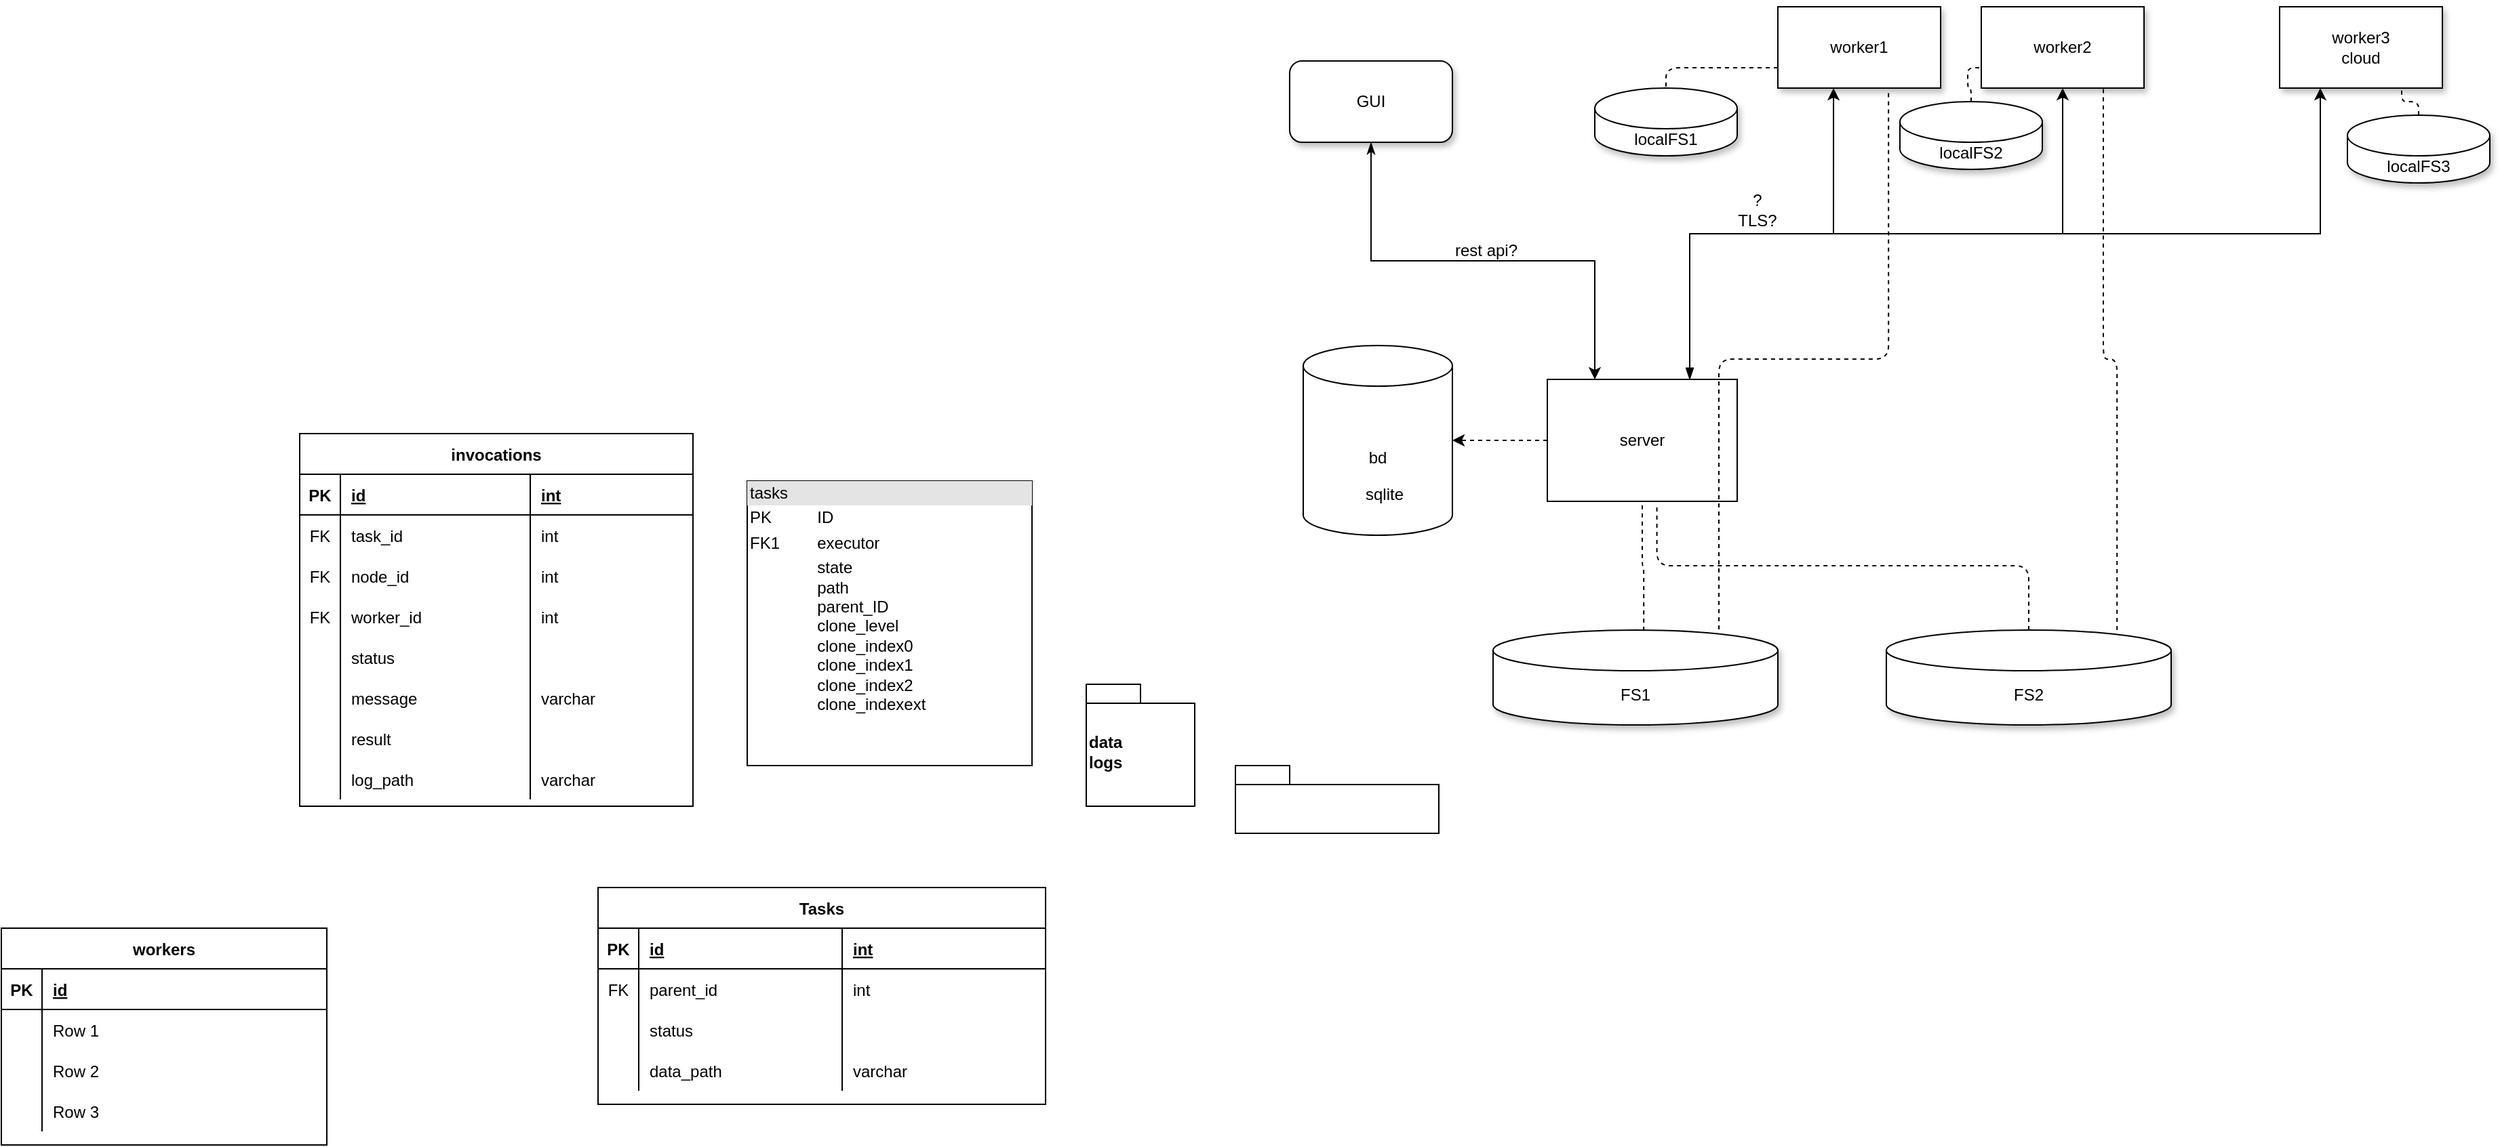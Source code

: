 <mxfile version="14.1.8" type="device"><diagram id="MA8b_fjnLHCPJxbxikZT" name="Page-1"><mxGraphModel dx="1952" dy="827" grid="1" gridSize="10" guides="1" tooltips="1" connect="1" arrows="1" fold="1" page="1" pageScale="1" pageWidth="850" pageHeight="1100" math="0" shadow="0"><root><mxCell id="0"/><mxCell id="1" parent="0"/><mxCell id="98BDx7o2VlI0WPh3jPvz-5" style="edgeStyle=orthogonalEdgeStyle;rounded=0;orthogonalLoop=1;jettySize=auto;html=1;entryX=1;entryY=0.5;entryDx=0;entryDy=0;entryPerimeter=0;dashed=1;" parent="1" source="98BDx7o2VlI0WPh3jPvz-3" target="98BDx7o2VlI0WPh3jPvz-4" edge="1"><mxGeometry relative="1" as="geometry"/></mxCell><mxCell id="98BDx7o2VlI0WPh3jPvz-10" style="edgeStyle=orthogonalEdgeStyle;rounded=0;orthogonalLoop=1;jettySize=auto;html=1;exitX=0.75;exitY=0;exitDx=0;exitDy=0;entryX=0.342;entryY=1;entryDx=0;entryDy=0;entryPerimeter=0;startArrow=blockThin;startFill=1;" parent="1" source="98BDx7o2VlI0WPh3jPvz-3" target="98BDx7o2VlI0WPh3jPvz-8" edge="1"><mxGeometry relative="1" as="geometry"/></mxCell><mxCell id="98BDx7o2VlI0WPh3jPvz-3" value="server" style="rounded=0;whiteSpace=wrap;html=1;" parent="1" vertex="1"><mxGeometry x="370" y="355" width="140" height="90" as="geometry"/></mxCell><mxCell id="98BDx7o2VlI0WPh3jPvz-4" value="bd" style="shape=cylinder3;whiteSpace=wrap;html=1;boundedLbl=1;backgroundOutline=1;size=15;" parent="1" vertex="1"><mxGeometry x="190" y="330" width="110" height="140" as="geometry"/></mxCell><mxCell id="98BDx7o2VlI0WPh3jPvz-7" style="edgeStyle=orthogonalEdgeStyle;rounded=0;orthogonalLoop=1;jettySize=auto;html=1;entryX=0.25;entryY=0;entryDx=0;entryDy=0;exitX=0.5;exitY=1;exitDx=0;exitDy=0;startArrow=classicThin;startFill=1;jumpStyle=none;" parent="1" source="98BDx7o2VlI0WPh3jPvz-6" target="98BDx7o2VlI0WPh3jPvz-3" edge="1"><mxGeometry relative="1" as="geometry"/></mxCell><mxCell id="98BDx7o2VlI0WPh3jPvz-6" value="GUI" style="rounded=1;whiteSpace=wrap;html=1;sketch=0;glass=0;shadow=1;" parent="1" vertex="1"><mxGeometry x="180" y="120" width="120" height="60" as="geometry"/></mxCell><mxCell id="98BDx7o2VlI0WPh3jPvz-8" value="worker1" style="rounded=0;whiteSpace=wrap;html=1;shadow=1;" parent="1" vertex="1"><mxGeometry x="540" y="80" width="120" height="60" as="geometry"/></mxCell><mxCell id="98BDx7o2VlI0WPh3jPvz-11" value="sqlite" style="text;html=1;strokeColor=none;fillColor=none;align=center;verticalAlign=middle;whiteSpace=wrap;rounded=0;shadow=1;glass=0;sketch=0;" parent="1" vertex="1"><mxGeometry x="230" y="430" width="40" height="20" as="geometry"/></mxCell><mxCell id="98BDx7o2VlI0WPh3jPvz-12" value="rest api?" style="text;html=1;strokeColor=none;fillColor=none;align=center;verticalAlign=middle;whiteSpace=wrap;rounded=0;shadow=1;glass=0;sketch=0;" parent="1" vertex="1"><mxGeometry x="290" y="250" width="70" height="20" as="geometry"/></mxCell><mxCell id="98BDx7o2VlI0WPh3jPvz-13" value="?&lt;br&gt;TLS?" style="text;html=1;strokeColor=none;fillColor=none;align=center;verticalAlign=middle;whiteSpace=wrap;rounded=0;shadow=1;glass=0;sketch=0;" parent="1" vertex="1"><mxGeometry x="470" y="200" width="110" height="60" as="geometry"/></mxCell><mxCell id="98BDx7o2VlI0WPh3jPvz-14" value="FS1" style="shape=cylinder3;whiteSpace=wrap;html=1;boundedLbl=1;backgroundOutline=1;size=15;shadow=1;glass=0;sketch=0;" parent="1" vertex="1"><mxGeometry x="330" y="540" width="210" height="70" as="geometry"/></mxCell><mxCell id="98BDx7o2VlI0WPh3jPvz-15" value="&lt;div&gt;FS2&lt;/div&gt;" style="shape=cylinder3;whiteSpace=wrap;html=1;boundedLbl=1;backgroundOutline=1;size=15;shadow=1;glass=0;sketch=0;" parent="1" vertex="1"><mxGeometry x="620" y="540" width="210" height="70" as="geometry"/></mxCell><mxCell id="98BDx7o2VlI0WPh3jPvz-16" value="" style="endArrow=none;dashed=1;html=1;edgeStyle=orthogonalEdgeStyle;exitX=0.529;exitY=0.008;exitDx=0;exitDy=0;exitPerimeter=0;entryX=0.5;entryY=1;entryDx=0;entryDy=0;" parent="1" source="98BDx7o2VlI0WPh3jPvz-14" target="98BDx7o2VlI0WPh3jPvz-3" edge="1"><mxGeometry width="50" height="50" relative="1" as="geometry"><mxPoint x="430" y="490" as="sourcePoint"/><mxPoint x="480" y="440" as="targetPoint"/></mxGeometry></mxCell><mxCell id="98BDx7o2VlI0WPh3jPvz-17" value="" style="endArrow=none;dashed=1;html=1;edgeStyle=orthogonalEdgeStyle;exitX=0.5;exitY=0;exitDx=0;exitDy=0;exitPerimeter=0;entryX=0.577;entryY=1.027;entryDx=0;entryDy=0;entryPerimeter=0;" parent="1" source="98BDx7o2VlI0WPh3jPvz-15" target="98BDx7o2VlI0WPh3jPvz-3" edge="1"><mxGeometry width="50" height="50" relative="1" as="geometry"><mxPoint x="411.09" y="550.56" as="sourcePoint"/><mxPoint x="450" y="455" as="targetPoint"/></mxGeometry></mxCell><mxCell id="98BDx7o2VlI0WPh3jPvz-18" value="worker2" style="rounded=0;whiteSpace=wrap;html=1;shadow=1;" parent="1" vertex="1"><mxGeometry x="690" y="80" width="120" height="60" as="geometry"/></mxCell><mxCell id="98BDx7o2VlI0WPh3jPvz-22" style="edgeStyle=orthogonalEdgeStyle;rounded=0;orthogonalLoop=1;jettySize=auto;html=1;exitX=0.75;exitY=0;exitDx=0;exitDy=0;entryX=0.5;entryY=1;entryDx=0;entryDy=0;startArrow=blockThin;startFill=1;" parent="1" source="98BDx7o2VlI0WPh3jPvz-3" target="98BDx7o2VlI0WPh3jPvz-18" edge="1"><mxGeometry relative="1" as="geometry"><mxPoint x="485" y="365" as="sourcePoint"/><mxPoint x="591.04" y="150" as="targetPoint"/></mxGeometry></mxCell><mxCell id="98BDx7o2VlI0WPh3jPvz-23" value="" style="endArrow=none;dashed=1;html=1;edgeStyle=orthogonalEdgeStyle;exitX=0.793;exitY=-0.008;exitDx=0;exitDy=0;exitPerimeter=0;entryX=0.68;entryY=1.057;entryDx=0;entryDy=0;entryPerimeter=0;orthogonalLoop=0;noJump=0;comic=0;backgroundOutline=0;fixDash=0;snapToPoint=0;" parent="1" source="98BDx7o2VlI0WPh3jPvz-14" target="98BDx7o2VlI0WPh3jPvz-8" edge="1"><mxGeometry width="50" height="50" relative="1" as="geometry"><mxPoint x="411.09" y="550.56" as="sourcePoint"/><mxPoint x="450" y="455" as="targetPoint"/></mxGeometry></mxCell><mxCell id="98BDx7o2VlI0WPh3jPvz-24" value="" style="endArrow=none;dashed=1;html=1;edgeStyle=orthogonalEdgeStyle;exitX=0.81;exitY=0;exitDx=0;exitDy=0;exitPerimeter=0;entryX=0.75;entryY=1;entryDx=0;entryDy=0;orthogonalLoop=0;noJump=0;comic=0;backgroundOutline=0;fixDash=0;snapToPoint=0;" parent="1" source="98BDx7o2VlI0WPh3jPvz-15" target="98BDx7o2VlI0WPh3jPvz-18" edge="1"><mxGeometry width="50" height="50" relative="1" as="geometry"><mxPoint x="506.53" y="549.44" as="sourcePoint"/><mxPoint x="631.6" y="153.42" as="targetPoint"/></mxGeometry></mxCell><mxCell id="98BDx7o2VlI0WPh3jPvz-25" value="worker3&lt;br&gt;&lt;div&gt;cloud&lt;/div&gt;" style="rounded=0;whiteSpace=wrap;html=1;shadow=1;" parent="1" vertex="1"><mxGeometry x="910" y="80" width="120" height="60" as="geometry"/></mxCell><mxCell id="98BDx7o2VlI0WPh3jPvz-26" value="localFS3" style="shape=cylinder3;whiteSpace=wrap;html=1;boundedLbl=1;backgroundOutline=1;size=15;shadow=1;glass=0;sketch=0;" parent="1" vertex="1"><mxGeometry x="960" y="160" width="105" height="50" as="geometry"/></mxCell><mxCell id="98BDx7o2VlI0WPh3jPvz-27" value="" style="endArrow=none;dashed=1;html=1;edgeStyle=orthogonalEdgeStyle;exitX=0.5;exitY=0;exitDx=0;exitDy=0;exitPerimeter=0;orthogonalLoop=0;noJump=0;comic=0;backgroundOutline=0;fixDash=0;snapToPoint=0;entryX=0.75;entryY=1;entryDx=0;entryDy=0;" parent="1" source="98BDx7o2VlI0WPh3jPvz-26" target="98BDx7o2VlI0WPh3jPvz-25" edge="1"><mxGeometry width="50" height="50" relative="1" as="geometry"><mxPoint x="800.1" y="550" as="sourcePoint"/><mxPoint x="940" y="140" as="targetPoint"/></mxGeometry></mxCell><mxCell id="98BDx7o2VlI0WPh3jPvz-28" value="localFS1" style="shape=cylinder3;whiteSpace=wrap;html=1;boundedLbl=1;backgroundOutline=1;size=15;shadow=1;glass=0;sketch=0;" parent="1" vertex="1"><mxGeometry x="405" y="140" width="105" height="50" as="geometry"/></mxCell><mxCell id="98BDx7o2VlI0WPh3jPvz-29" value="localFS2" style="shape=cylinder3;whiteSpace=wrap;html=1;boundedLbl=1;backgroundOutline=1;size=15;shadow=1;glass=0;sketch=0;" parent="1" vertex="1"><mxGeometry x="630" y="150" width="105" height="50" as="geometry"/></mxCell><mxCell id="98BDx7o2VlI0WPh3jPvz-30" value="" style="endArrow=none;dashed=1;html=1;edgeStyle=orthogonalEdgeStyle;exitX=0.5;exitY=0;exitDx=0;exitDy=0;exitPerimeter=0;orthogonalLoop=0;noJump=0;comic=0;backgroundOutline=0;fixDash=0;snapToPoint=0;entryX=0;entryY=0.75;entryDx=0;entryDy=0;" parent="1" source="98BDx7o2VlI0WPh3jPvz-29" target="98BDx7o2VlI0WPh3jPvz-18" edge="1"><mxGeometry width="50" height="50" relative="1" as="geometry"><mxPoint x="452.5" y="90" as="sourcePoint"/><mxPoint x="670" y="120" as="targetPoint"/></mxGeometry></mxCell><mxCell id="98BDx7o2VlI0WPh3jPvz-31" value="" style="endArrow=none;dashed=1;html=1;edgeStyle=orthogonalEdgeStyle;exitX=0;exitY=0.75;exitDx=0;exitDy=0;orthogonalLoop=0;noJump=0;comic=0;backgroundOutline=0;fixDash=0;snapToPoint=0;entryX=0.5;entryY=0;entryDx=0;entryDy=0;entryPerimeter=0;" parent="1" source="98BDx7o2VlI0WPh3jPvz-8" target="98BDx7o2VlI0WPh3jPvz-28" edge="1"><mxGeometry width="50" height="50" relative="1" as="geometry"><mxPoint x="462.5" y="100" as="sourcePoint"/><mxPoint x="390" y="80" as="targetPoint"/></mxGeometry></mxCell><mxCell id="98BDx7o2VlI0WPh3jPvz-32" style="edgeStyle=orthogonalEdgeStyle;rounded=0;orthogonalLoop=1;jettySize=auto;html=1;exitX=0.75;exitY=0;exitDx=0;exitDy=0;entryX=0.25;entryY=1;entryDx=0;entryDy=0;startArrow=blockThin;startFill=1;" parent="1" source="98BDx7o2VlI0WPh3jPvz-3" target="98BDx7o2VlI0WPh3jPvz-25" edge="1"><mxGeometry relative="1" as="geometry"><mxPoint x="485" y="365" as="sourcePoint"/><mxPoint x="760" y="150" as="targetPoint"/></mxGeometry></mxCell><mxCell id="RoWoOHSb0e2trhqzjPBO-2" value="&lt;div style=&quot;box-sizing: border-box ; width: 100% ; background: #e4e4e4 ; padding: 2px&quot;&gt;tasks&lt;/div&gt;&lt;table style=&quot;width: 100% ; font-size: 1em&quot; cellpadding=&quot;2&quot; cellspacing=&quot;0&quot;&gt;&lt;tbody&gt;&lt;tr&gt;&lt;td&gt;PK&lt;/td&gt;&lt;td&gt;ID&lt;/td&gt;&lt;/tr&gt;&lt;tr&gt;&lt;td&gt;FK1&lt;/td&gt;&lt;td&gt;executor&lt;/td&gt;&lt;/tr&gt;&lt;tr&gt;&lt;td&gt;&lt;br&gt;&lt;/td&gt;&lt;td&gt;state&lt;br&gt;path&lt;br&gt;parent_ID&lt;br&gt;clone_level&lt;br&gt;clone_index0&lt;br&gt;clone_index1&lt;br&gt;clone_index2&lt;br&gt;clone_indexext&lt;br&gt;&lt;br&gt;&lt;/td&gt;&lt;/tr&gt;&lt;/tbody&gt;&lt;/table&gt;" style="verticalAlign=top;align=left;overflow=fill;html=1;" parent="1" vertex="1"><mxGeometry x="-220" y="430" width="210" height="210" as="geometry"/></mxCell><mxCell id="RoWoOHSb0e2trhqzjPBO-3" value="data&lt;br&gt;logs" style="shape=folder;fontStyle=1;spacingTop=10;tabWidth=40;tabHeight=14;tabPosition=left;html=1;align=left;" parent="1" vertex="1"><mxGeometry x="30" y="580" width="80" height="90" as="geometry"/></mxCell><mxCell id="RoWoOHSb0e2trhqzjPBO-4" value="" style="shape=folder;fontStyle=1;spacingTop=10;tabWidth=40;tabHeight=14;tabPosition=left;html=1;align=left;" parent="1" vertex="1"><mxGeometry x="140" y="640" width="150" height="50" as="geometry"/></mxCell><mxCell id="L55XhpwLqcJ2oFHjJ6_4-14" value="invocations" style="shape=table;startSize=30;container=1;collapsible=1;childLayout=tableLayout;fixedRows=1;rowLines=0;fontStyle=1;align=center;resizeLast=1;" parent="1" vertex="1"><mxGeometry x="-550" y="395" width="290" height="275" as="geometry"/></mxCell><mxCell id="L55XhpwLqcJ2oFHjJ6_4-15" value="" style="shape=partialRectangle;collapsible=0;dropTarget=0;pointerEvents=0;fillColor=none;top=0;left=0;bottom=1;right=0;points=[[0,0.5],[1,0.5]];portConstraint=eastwest;" parent="L55XhpwLqcJ2oFHjJ6_4-14" vertex="1"><mxGeometry y="30" width="290" height="30" as="geometry"/></mxCell><mxCell id="L55XhpwLqcJ2oFHjJ6_4-16" value="PK" style="shape=partialRectangle;connectable=0;fillColor=none;top=0;left=0;bottom=0;right=0;fontStyle=1;overflow=hidden;" parent="L55XhpwLqcJ2oFHjJ6_4-15" vertex="1"><mxGeometry width="30" height="30" as="geometry"/></mxCell><mxCell id="L55XhpwLqcJ2oFHjJ6_4-17" value="id" style="shape=partialRectangle;connectable=0;fillColor=none;top=0;left=0;bottom=0;right=0;align=left;spacingLeft=6;fontStyle=5;overflow=hidden;" parent="L55XhpwLqcJ2oFHjJ6_4-15" vertex="1"><mxGeometry x="30" width="140" height="30" as="geometry"/></mxCell><mxCell id="L55XhpwLqcJ2oFHjJ6_4-41" value="int" style="shape=partialRectangle;connectable=0;fillColor=none;top=0;left=0;bottom=0;right=0;align=left;spacingLeft=6;fontStyle=5;overflow=hidden;" parent="L55XhpwLqcJ2oFHjJ6_4-15" vertex="1"><mxGeometry x="170" width="120" height="30" as="geometry"/></mxCell><mxCell id="L55XhpwLqcJ2oFHjJ6_4-18" value="" style="shape=partialRectangle;collapsible=0;dropTarget=0;pointerEvents=0;fillColor=none;top=0;left=0;bottom=0;right=0;points=[[0,0.5],[1,0.5]];portConstraint=eastwest;" parent="L55XhpwLqcJ2oFHjJ6_4-14" vertex="1"><mxGeometry y="60" width="290" height="30" as="geometry"/></mxCell><mxCell id="L55XhpwLqcJ2oFHjJ6_4-19" value="FK" style="shape=partialRectangle;connectable=0;fillColor=none;top=0;left=0;bottom=0;right=0;editable=1;overflow=hidden;" parent="L55XhpwLqcJ2oFHjJ6_4-18" vertex="1"><mxGeometry width="30" height="30" as="geometry"/></mxCell><mxCell id="L55XhpwLqcJ2oFHjJ6_4-20" value="task_id" style="shape=partialRectangle;connectable=0;fillColor=none;top=0;left=0;bottom=0;right=0;align=left;spacingLeft=6;overflow=hidden;" parent="L55XhpwLqcJ2oFHjJ6_4-18" vertex="1"><mxGeometry x="30" width="140" height="30" as="geometry"/></mxCell><mxCell id="L55XhpwLqcJ2oFHjJ6_4-42" value="int" style="shape=partialRectangle;connectable=0;fillColor=none;top=0;left=0;bottom=0;right=0;align=left;spacingLeft=6;overflow=hidden;" parent="L55XhpwLqcJ2oFHjJ6_4-18" vertex="1"><mxGeometry x="170" width="120" height="30" as="geometry"/></mxCell><mxCell id="L55XhpwLqcJ2oFHjJ6_4-21" value="" style="shape=partialRectangle;collapsible=0;dropTarget=0;pointerEvents=0;fillColor=none;top=0;left=0;bottom=0;right=0;points=[[0,0.5],[1,0.5]];portConstraint=eastwest;" parent="L55XhpwLqcJ2oFHjJ6_4-14" vertex="1"><mxGeometry y="90" width="290" height="30" as="geometry"/></mxCell><mxCell id="L55XhpwLqcJ2oFHjJ6_4-22" value="FK" style="shape=partialRectangle;connectable=0;fillColor=none;top=0;left=0;bottom=0;right=0;editable=1;overflow=hidden;" parent="L55XhpwLqcJ2oFHjJ6_4-21" vertex="1"><mxGeometry width="30" height="30" as="geometry"/></mxCell><mxCell id="L55XhpwLqcJ2oFHjJ6_4-23" value="node_id" style="shape=partialRectangle;connectable=0;fillColor=none;top=0;left=0;bottom=0;right=0;align=left;spacingLeft=6;overflow=hidden;" parent="L55XhpwLqcJ2oFHjJ6_4-21" vertex="1"><mxGeometry x="30" width="140" height="30" as="geometry"/></mxCell><mxCell id="L55XhpwLqcJ2oFHjJ6_4-43" value="int" style="shape=partialRectangle;connectable=0;fillColor=none;top=0;left=0;bottom=0;right=0;align=left;spacingLeft=6;overflow=hidden;" parent="L55XhpwLqcJ2oFHjJ6_4-21" vertex="1"><mxGeometry x="170" width="120" height="30" as="geometry"/></mxCell><mxCell id="L55XhpwLqcJ2oFHjJ6_4-32" style="shape=partialRectangle;collapsible=0;dropTarget=0;pointerEvents=0;fillColor=none;top=0;left=0;bottom=0;right=0;points=[[0,0.5],[1,0.5]];portConstraint=eastwest;" parent="L55XhpwLqcJ2oFHjJ6_4-14" vertex="1"><mxGeometry y="120" width="290" height="30" as="geometry"/></mxCell><mxCell id="L55XhpwLqcJ2oFHjJ6_4-33" value="FK" style="shape=partialRectangle;connectable=0;fillColor=none;top=0;left=0;bottom=0;right=0;editable=1;overflow=hidden;" parent="L55XhpwLqcJ2oFHjJ6_4-32" vertex="1"><mxGeometry width="30" height="30" as="geometry"/></mxCell><mxCell id="L55XhpwLqcJ2oFHjJ6_4-34" value="worker_id" style="shape=partialRectangle;connectable=0;fillColor=none;top=0;left=0;bottom=0;right=0;align=left;spacingLeft=6;overflow=hidden;" parent="L55XhpwLqcJ2oFHjJ6_4-32" vertex="1"><mxGeometry x="30" width="140" height="30" as="geometry"/></mxCell><mxCell id="L55XhpwLqcJ2oFHjJ6_4-44" value="int" style="shape=partialRectangle;connectable=0;fillColor=none;top=0;left=0;bottom=0;right=0;align=left;spacingLeft=6;overflow=hidden;" parent="L55XhpwLqcJ2oFHjJ6_4-32" vertex="1"><mxGeometry x="170" width="120" height="30" as="geometry"/></mxCell><mxCell id="L55XhpwLqcJ2oFHjJ6_4-35" style="shape=partialRectangle;collapsible=0;dropTarget=0;pointerEvents=0;fillColor=none;top=0;left=0;bottom=0;right=0;points=[[0,0.5],[1,0.5]];portConstraint=eastwest;" parent="L55XhpwLqcJ2oFHjJ6_4-14" vertex="1"><mxGeometry y="150" width="290" height="30" as="geometry"/></mxCell><mxCell id="L55XhpwLqcJ2oFHjJ6_4-36" style="shape=partialRectangle;connectable=0;fillColor=none;top=0;left=0;bottom=0;right=0;editable=1;overflow=hidden;" parent="L55XhpwLqcJ2oFHjJ6_4-35" vertex="1"><mxGeometry width="30" height="30" as="geometry"/></mxCell><mxCell id="L55XhpwLqcJ2oFHjJ6_4-37" value="status" style="shape=partialRectangle;connectable=0;fillColor=none;top=0;left=0;bottom=0;right=0;align=left;spacingLeft=6;overflow=hidden;" parent="L55XhpwLqcJ2oFHjJ6_4-35" vertex="1"><mxGeometry x="30" width="140" height="30" as="geometry"/></mxCell><mxCell id="L55XhpwLqcJ2oFHjJ6_4-45" style="shape=partialRectangle;connectable=0;fillColor=none;top=0;left=0;bottom=0;right=0;align=left;spacingLeft=6;overflow=hidden;" parent="L55XhpwLqcJ2oFHjJ6_4-35" vertex="1"><mxGeometry x="170" width="120" height="30" as="geometry"/></mxCell><mxCell id="L55XhpwLqcJ2oFHjJ6_4-38" style="shape=partialRectangle;collapsible=0;dropTarget=0;pointerEvents=0;fillColor=none;top=0;left=0;bottom=0;right=0;points=[[0,0.5],[1,0.5]];portConstraint=eastwest;" parent="L55XhpwLqcJ2oFHjJ6_4-14" vertex="1"><mxGeometry y="180" width="290" height="30" as="geometry"/></mxCell><mxCell id="L55XhpwLqcJ2oFHjJ6_4-39" style="shape=partialRectangle;connectable=0;fillColor=none;top=0;left=0;bottom=0;right=0;editable=1;overflow=hidden;" parent="L55XhpwLqcJ2oFHjJ6_4-38" vertex="1"><mxGeometry width="30" height="30" as="geometry"/></mxCell><mxCell id="L55XhpwLqcJ2oFHjJ6_4-40" value="message" style="shape=partialRectangle;connectable=0;fillColor=none;top=0;left=0;bottom=0;right=0;align=left;spacingLeft=6;overflow=hidden;" parent="L55XhpwLqcJ2oFHjJ6_4-38" vertex="1"><mxGeometry x="30" width="140" height="30" as="geometry"/></mxCell><mxCell id="L55XhpwLqcJ2oFHjJ6_4-46" value="varchar" style="shape=partialRectangle;connectable=0;fillColor=none;top=0;left=0;bottom=0;right=0;align=left;spacingLeft=6;overflow=hidden;" parent="L55XhpwLqcJ2oFHjJ6_4-38" vertex="1"><mxGeometry x="170" width="120" height="30" as="geometry"/></mxCell><mxCell id="L55XhpwLqcJ2oFHjJ6_4-47" style="shape=partialRectangle;collapsible=0;dropTarget=0;pointerEvents=0;fillColor=none;top=0;left=0;bottom=0;right=0;points=[[0,0.5],[1,0.5]];portConstraint=eastwest;" parent="L55XhpwLqcJ2oFHjJ6_4-14" vertex="1"><mxGeometry y="210" width="290" height="30" as="geometry"/></mxCell><mxCell id="L55XhpwLqcJ2oFHjJ6_4-48" style="shape=partialRectangle;connectable=0;fillColor=none;top=0;left=0;bottom=0;right=0;editable=1;overflow=hidden;" parent="L55XhpwLqcJ2oFHjJ6_4-47" vertex="1"><mxGeometry width="30" height="30" as="geometry"/></mxCell><mxCell id="L55XhpwLqcJ2oFHjJ6_4-49" value="result" style="shape=partialRectangle;connectable=0;fillColor=none;top=0;left=0;bottom=0;right=0;align=left;spacingLeft=6;overflow=hidden;" parent="L55XhpwLqcJ2oFHjJ6_4-47" vertex="1"><mxGeometry x="30" width="140" height="30" as="geometry"/></mxCell><mxCell id="L55XhpwLqcJ2oFHjJ6_4-50" style="shape=partialRectangle;connectable=0;fillColor=none;top=0;left=0;bottom=0;right=0;align=left;spacingLeft=6;overflow=hidden;" parent="L55XhpwLqcJ2oFHjJ6_4-47" vertex="1"><mxGeometry x="170" width="120" height="30" as="geometry"/></mxCell><mxCell id="MkFysbpI-Z4l71pGNVd9-1" style="shape=partialRectangle;collapsible=0;dropTarget=0;pointerEvents=0;fillColor=none;top=0;left=0;bottom=0;right=0;points=[[0,0.5],[1,0.5]];portConstraint=eastwest;" parent="L55XhpwLqcJ2oFHjJ6_4-14" vertex="1"><mxGeometry y="240" width="290" height="30" as="geometry"/></mxCell><mxCell id="MkFysbpI-Z4l71pGNVd9-2" style="shape=partialRectangle;connectable=0;fillColor=none;top=0;left=0;bottom=0;right=0;editable=1;overflow=hidden;" parent="MkFysbpI-Z4l71pGNVd9-1" vertex="1"><mxGeometry width="30" height="30" as="geometry"/></mxCell><mxCell id="MkFysbpI-Z4l71pGNVd9-3" value="log_path" style="shape=partialRectangle;connectable=0;fillColor=none;top=0;left=0;bottom=0;right=0;align=left;spacingLeft=6;overflow=hidden;" parent="MkFysbpI-Z4l71pGNVd9-1" vertex="1"><mxGeometry x="30" width="140" height="30" as="geometry"/></mxCell><mxCell id="MkFysbpI-Z4l71pGNVd9-4" value="varchar" style="shape=partialRectangle;connectable=0;fillColor=none;top=0;left=0;bottom=0;right=0;align=left;spacingLeft=6;overflow=hidden;" parent="MkFysbpI-Z4l71pGNVd9-1" vertex="1"><mxGeometry x="170" width="120" height="30" as="geometry"/></mxCell><mxCell id="L55XhpwLqcJ2oFHjJ6_4-51" value="Tasks" style="shape=table;startSize=30;container=1;collapsible=1;childLayout=tableLayout;fixedRows=1;rowLines=0;fontStyle=1;align=center;resizeLast=1;" parent="1" vertex="1"><mxGeometry x="-330" y="730" width="330" height="160" as="geometry"/></mxCell><mxCell id="L55XhpwLqcJ2oFHjJ6_4-52" value="" style="shape=partialRectangle;collapsible=0;dropTarget=0;pointerEvents=0;fillColor=none;top=0;left=0;bottom=1;right=0;points=[[0,0.5],[1,0.5]];portConstraint=eastwest;" parent="L55XhpwLqcJ2oFHjJ6_4-51" vertex="1"><mxGeometry y="30" width="330" height="30" as="geometry"/></mxCell><mxCell id="L55XhpwLqcJ2oFHjJ6_4-53" value="PK" style="shape=partialRectangle;connectable=0;fillColor=none;top=0;left=0;bottom=0;right=0;fontStyle=1;overflow=hidden;" parent="L55XhpwLqcJ2oFHjJ6_4-52" vertex="1"><mxGeometry width="30" height="30" as="geometry"/></mxCell><mxCell id="L55XhpwLqcJ2oFHjJ6_4-54" value="id" style="shape=partialRectangle;connectable=0;fillColor=none;top=0;left=0;bottom=0;right=0;align=left;spacingLeft=6;fontStyle=5;overflow=hidden;" parent="L55XhpwLqcJ2oFHjJ6_4-52" vertex="1"><mxGeometry x="30" width="150" height="30" as="geometry"/></mxCell><mxCell id="MkFysbpI-Z4l71pGNVd9-5" value="int" style="shape=partialRectangle;connectable=0;fillColor=none;top=0;left=0;bottom=0;right=0;align=left;spacingLeft=6;fontStyle=5;overflow=hidden;" parent="L55XhpwLqcJ2oFHjJ6_4-52" vertex="1"><mxGeometry x="180" width="150" height="30" as="geometry"/></mxCell><mxCell id="L55XhpwLqcJ2oFHjJ6_4-55" value="" style="shape=partialRectangle;collapsible=0;dropTarget=0;pointerEvents=0;fillColor=none;top=0;left=0;bottom=0;right=0;points=[[0,0.5],[1,0.5]];portConstraint=eastwest;" parent="L55XhpwLqcJ2oFHjJ6_4-51" vertex="1"><mxGeometry y="60" width="330" height="30" as="geometry"/></mxCell><mxCell id="L55XhpwLqcJ2oFHjJ6_4-56" value="FK" style="shape=partialRectangle;connectable=0;fillColor=none;top=0;left=0;bottom=0;right=0;editable=1;overflow=hidden;" parent="L55XhpwLqcJ2oFHjJ6_4-55" vertex="1"><mxGeometry width="30" height="30" as="geometry"/></mxCell><mxCell id="L55XhpwLqcJ2oFHjJ6_4-57" value="parent_id" style="shape=partialRectangle;connectable=0;fillColor=none;top=0;left=0;bottom=0;right=0;align=left;spacingLeft=6;overflow=hidden;" parent="L55XhpwLqcJ2oFHjJ6_4-55" vertex="1"><mxGeometry x="30" width="150" height="30" as="geometry"/></mxCell><mxCell id="MkFysbpI-Z4l71pGNVd9-6" value="int" style="shape=partialRectangle;connectable=0;fillColor=none;top=0;left=0;bottom=0;right=0;align=left;spacingLeft=6;overflow=hidden;" parent="L55XhpwLqcJ2oFHjJ6_4-55" vertex="1"><mxGeometry x="180" width="150" height="30" as="geometry"/></mxCell><mxCell id="L55XhpwLqcJ2oFHjJ6_4-58" value="" style="shape=partialRectangle;collapsible=0;dropTarget=0;pointerEvents=0;fillColor=none;top=0;left=0;bottom=0;right=0;points=[[0,0.5],[1,0.5]];portConstraint=eastwest;" parent="L55XhpwLqcJ2oFHjJ6_4-51" vertex="1"><mxGeometry y="90" width="330" height="30" as="geometry"/></mxCell><mxCell id="L55XhpwLqcJ2oFHjJ6_4-59" value="" style="shape=partialRectangle;connectable=0;fillColor=none;top=0;left=0;bottom=0;right=0;editable=1;overflow=hidden;" parent="L55XhpwLqcJ2oFHjJ6_4-58" vertex="1"><mxGeometry width="30" height="30" as="geometry"/></mxCell><mxCell id="L55XhpwLqcJ2oFHjJ6_4-60" value="status" style="shape=partialRectangle;connectable=0;fillColor=none;top=0;left=0;bottom=0;right=0;align=left;spacingLeft=6;overflow=hidden;" parent="L55XhpwLqcJ2oFHjJ6_4-58" vertex="1"><mxGeometry x="30" width="150" height="30" as="geometry"/></mxCell><mxCell id="MkFysbpI-Z4l71pGNVd9-7" style="shape=partialRectangle;connectable=0;fillColor=none;top=0;left=0;bottom=0;right=0;align=left;spacingLeft=6;overflow=hidden;" parent="L55XhpwLqcJ2oFHjJ6_4-58" vertex="1"><mxGeometry x="180" width="150" height="30" as="geometry"/></mxCell><mxCell id="L55XhpwLqcJ2oFHjJ6_4-61" value="" style="shape=partialRectangle;collapsible=0;dropTarget=0;pointerEvents=0;fillColor=none;top=0;left=0;bottom=0;right=0;points=[[0,0.5],[1,0.5]];portConstraint=eastwest;" parent="L55XhpwLqcJ2oFHjJ6_4-51" vertex="1"><mxGeometry y="120" width="330" height="30" as="geometry"/></mxCell><mxCell id="L55XhpwLqcJ2oFHjJ6_4-62" value="" style="shape=partialRectangle;connectable=0;fillColor=none;top=0;left=0;bottom=0;right=0;editable=1;overflow=hidden;" parent="L55XhpwLqcJ2oFHjJ6_4-61" vertex="1"><mxGeometry width="30" height="30" as="geometry"/></mxCell><mxCell id="L55XhpwLqcJ2oFHjJ6_4-63" value="data_path" style="shape=partialRectangle;connectable=0;fillColor=none;top=0;left=0;bottom=0;right=0;align=left;spacingLeft=6;overflow=hidden;" parent="L55XhpwLqcJ2oFHjJ6_4-61" vertex="1"><mxGeometry x="30" width="150" height="30" as="geometry"/></mxCell><mxCell id="MkFysbpI-Z4l71pGNVd9-8" value="varchar" style="shape=partialRectangle;connectable=0;fillColor=none;top=0;left=0;bottom=0;right=0;align=left;spacingLeft=6;overflow=hidden;" parent="L55XhpwLqcJ2oFHjJ6_4-61" vertex="1"><mxGeometry x="180" width="150" height="30" as="geometry"/></mxCell><mxCell id="MkFysbpI-Z4l71pGNVd9-9" value="workers" style="shape=table;startSize=30;container=1;collapsible=1;childLayout=tableLayout;fixedRows=1;rowLines=0;fontStyle=1;align=center;resizeLast=1;" parent="1" vertex="1"><mxGeometry x="-770" y="760" width="240" height="160" as="geometry"/></mxCell><mxCell id="MkFysbpI-Z4l71pGNVd9-10" value="" style="shape=partialRectangle;collapsible=0;dropTarget=0;pointerEvents=0;fillColor=none;top=0;left=0;bottom=1;right=0;points=[[0,0.5],[1,0.5]];portConstraint=eastwest;" parent="MkFysbpI-Z4l71pGNVd9-9" vertex="1"><mxGeometry y="30" width="240" height="30" as="geometry"/></mxCell><mxCell id="MkFysbpI-Z4l71pGNVd9-11" value="PK" style="shape=partialRectangle;connectable=0;fillColor=none;top=0;left=0;bottom=0;right=0;fontStyle=1;overflow=hidden;" parent="MkFysbpI-Z4l71pGNVd9-10" vertex="1"><mxGeometry width="30" height="30" as="geometry"/></mxCell><mxCell id="MkFysbpI-Z4l71pGNVd9-12" value="id" style="shape=partialRectangle;connectable=0;fillColor=none;top=0;left=0;bottom=0;right=0;align=left;spacingLeft=6;fontStyle=5;overflow=hidden;" parent="MkFysbpI-Z4l71pGNVd9-10" vertex="1"><mxGeometry x="30" width="210" height="30" as="geometry"/></mxCell><mxCell id="MkFysbpI-Z4l71pGNVd9-13" value="" style="shape=partialRectangle;collapsible=0;dropTarget=0;pointerEvents=0;fillColor=none;top=0;left=0;bottom=0;right=0;points=[[0,0.5],[1,0.5]];portConstraint=eastwest;" parent="MkFysbpI-Z4l71pGNVd9-9" vertex="1"><mxGeometry y="60" width="240" height="30" as="geometry"/></mxCell><mxCell id="MkFysbpI-Z4l71pGNVd9-14" value="" style="shape=partialRectangle;connectable=0;fillColor=none;top=0;left=0;bottom=0;right=0;editable=1;overflow=hidden;" parent="MkFysbpI-Z4l71pGNVd9-13" vertex="1"><mxGeometry width="30" height="30" as="geometry"/></mxCell><mxCell id="MkFysbpI-Z4l71pGNVd9-15" value="Row 1" style="shape=partialRectangle;connectable=0;fillColor=none;top=0;left=0;bottom=0;right=0;align=left;spacingLeft=6;overflow=hidden;" parent="MkFysbpI-Z4l71pGNVd9-13" vertex="1"><mxGeometry x="30" width="210" height="30" as="geometry"/></mxCell><mxCell id="MkFysbpI-Z4l71pGNVd9-16" value="" style="shape=partialRectangle;collapsible=0;dropTarget=0;pointerEvents=0;fillColor=none;top=0;left=0;bottom=0;right=0;points=[[0,0.5],[1,0.5]];portConstraint=eastwest;" parent="MkFysbpI-Z4l71pGNVd9-9" vertex="1"><mxGeometry y="90" width="240" height="30" as="geometry"/></mxCell><mxCell id="MkFysbpI-Z4l71pGNVd9-17" value="" style="shape=partialRectangle;connectable=0;fillColor=none;top=0;left=0;bottom=0;right=0;editable=1;overflow=hidden;" parent="MkFysbpI-Z4l71pGNVd9-16" vertex="1"><mxGeometry width="30" height="30" as="geometry"/></mxCell><mxCell id="MkFysbpI-Z4l71pGNVd9-18" value="Row 2" style="shape=partialRectangle;connectable=0;fillColor=none;top=0;left=0;bottom=0;right=0;align=left;spacingLeft=6;overflow=hidden;" parent="MkFysbpI-Z4l71pGNVd9-16" vertex="1"><mxGeometry x="30" width="210" height="30" as="geometry"/></mxCell><mxCell id="MkFysbpI-Z4l71pGNVd9-19" value="" style="shape=partialRectangle;collapsible=0;dropTarget=0;pointerEvents=0;fillColor=none;top=0;left=0;bottom=0;right=0;points=[[0,0.5],[1,0.5]];portConstraint=eastwest;" parent="MkFysbpI-Z4l71pGNVd9-9" vertex="1"><mxGeometry y="120" width="240" height="30" as="geometry"/></mxCell><mxCell id="MkFysbpI-Z4l71pGNVd9-20" value="" style="shape=partialRectangle;connectable=0;fillColor=none;top=0;left=0;bottom=0;right=0;editable=1;overflow=hidden;" parent="MkFysbpI-Z4l71pGNVd9-19" vertex="1"><mxGeometry width="30" height="30" as="geometry"/></mxCell><mxCell id="MkFysbpI-Z4l71pGNVd9-21" value="Row 3" style="shape=partialRectangle;connectable=0;fillColor=none;top=0;left=0;bottom=0;right=0;align=left;spacingLeft=6;overflow=hidden;" parent="MkFysbpI-Z4l71pGNVd9-19" vertex="1"><mxGeometry x="30" width="210" height="30" as="geometry"/></mxCell></root></mxGraphModel></diagram></mxfile>